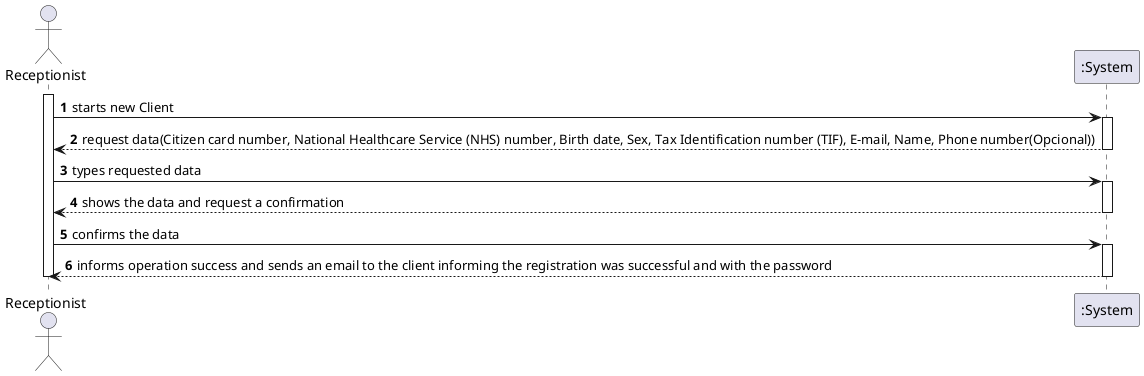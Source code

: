 @startuml
actor Receptionist as Adm
participant ":System" as System

autonumber
activate Adm
Adm -> System: starts new Client
activate System
System --> Adm: request data(Citizen card number, National Healthcare Service (NHS) number, Birth date, Sex, Tax Identification number (TIF), E-mail, Name, Phone number(Opcional))
deactivate System
Adm -> System: types requested data
activate System
System --> Adm: shows the data and request a confirmation
deactivate System
Adm -> System: confirms the data
activate System
System --> Adm: informs operation success and sends an email to the client informing the registration was successful and with the password 
deactivate System
deactivate Adm
@enduml